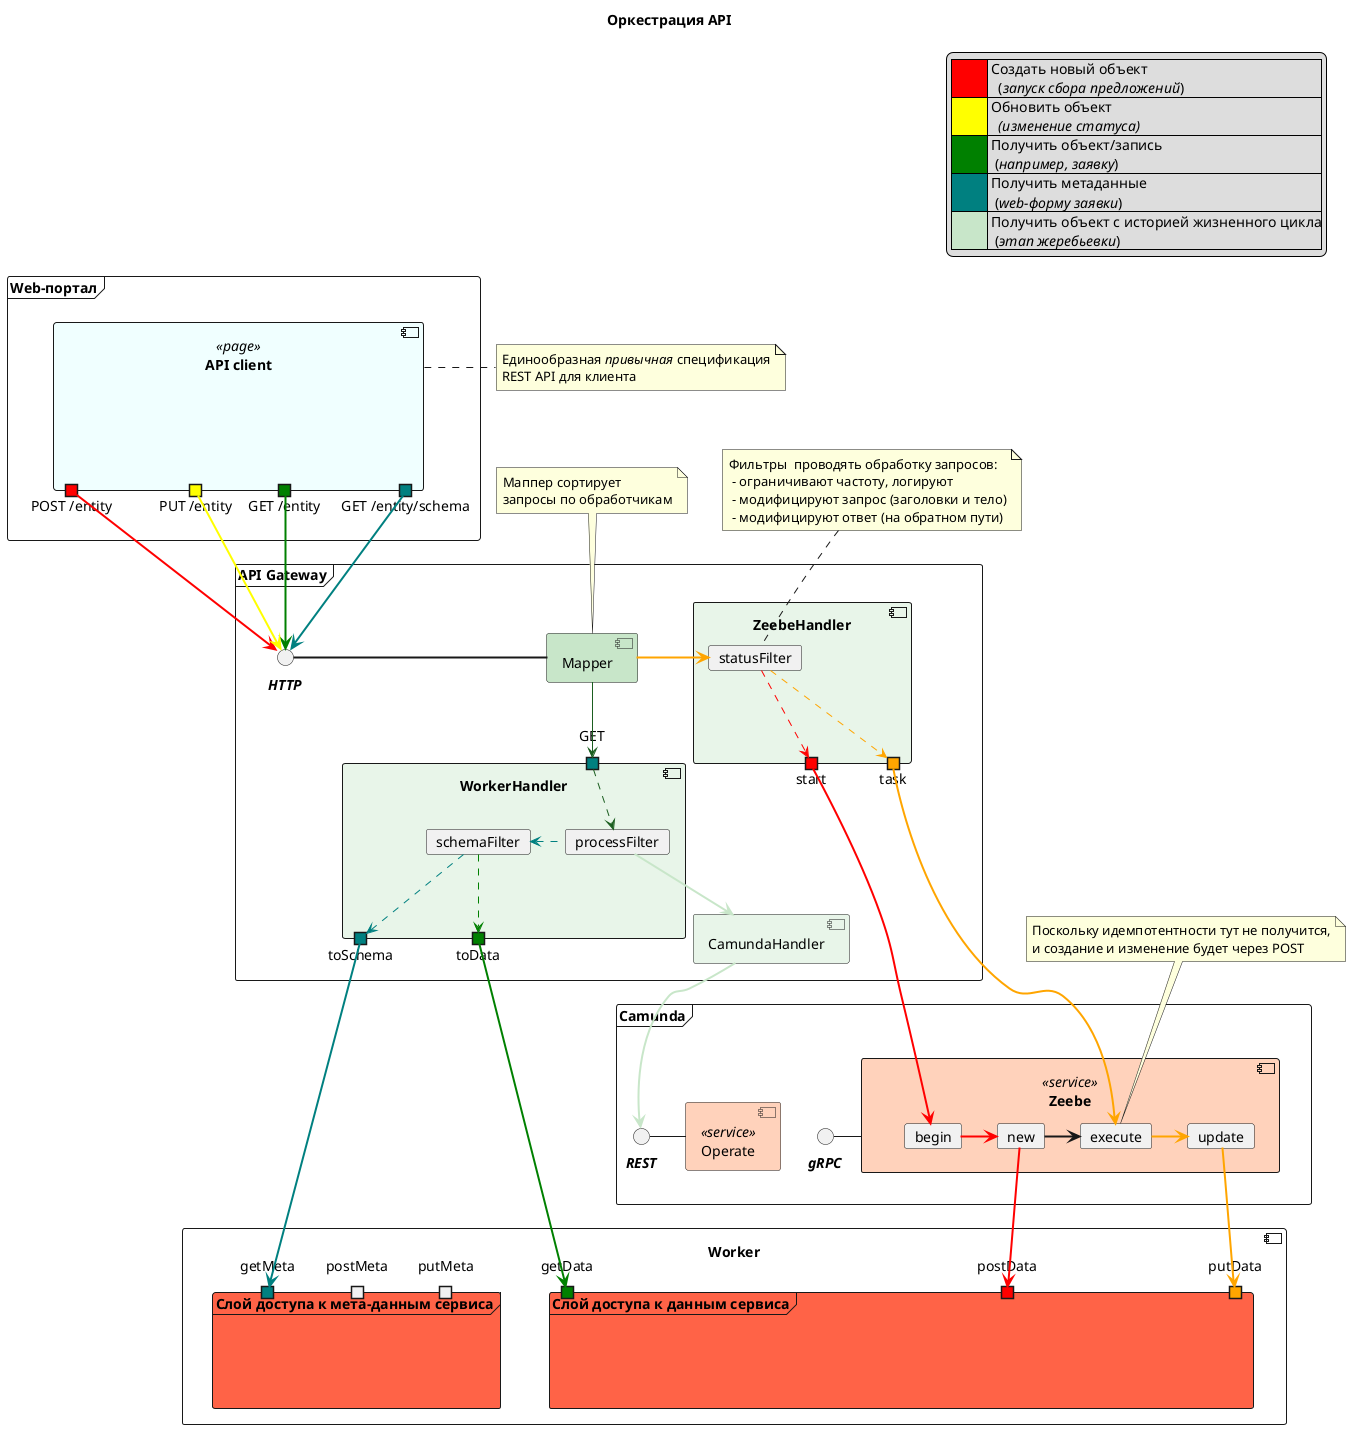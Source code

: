 @startuml
title Оркестрация API

legend top right
    |<#red>| Создать новый объект\n   (//запуск сбора предложений//)|
    |<#yellow>| Обновить объект\n   //(изменение статуса)//|
    |<#green>          | Получить объект/запись\n  (//например, заявку//)|
    |<#teal>| Получить метаданные\n  (//web-форму заявки//)|
    |<#C8E6C9>| Получить объект с историей жизненного цикла\n  (//этап жеребьевки//)|
endlegend

frame "Web-портал" {

    component "API client" as client <<page>> #F0FFFF {
      portout "GET /entity" as getEntity $get #green
      portout "GET /entity/schema" as getSchema $get #teal
      portout "POST /entity" as putEntity $edit #red
      portout "PUT /entity" as postEntity $edit #yellow
      postEntity --- putEntity
    }


}
note right of client: Единообразная //привычная// спецификация\nREST API для клиента

frame "API Gateway"   {
   () "//**HTTP**//" as HTTP
  HTTP -[thickness=2] [Mapper]
  [Mapper] #C8E6C9
  getEntity -[thickness=2]-> HTTP #green
  getSchema -[thickness=2]-> HTTP #teal
  putEntity -[thickness=2]-> HTTP #red
  postEntity -[thickness=2]-> HTTP #yellow



component "ZeebeHandler\n\n\n" as ZeebeHandler $edit #E8F5E9   {
        card statusFilter
        portout start #red
        portout task  #orange
        statusFilter .> start #red
        statusFilter .> task #orange
        start -[hidden].- task
'statusFilter ----------right[hidden]------------- lol
}
[Mapper] -[thickness=2]> statusFilter #orange
   component WorkerHandler $get #E8F5E9 {
        portin GET #008080
        card processFilter
        card schemaFilter
        portout  toData #green
        portout  toSchema #teal
   }
   Mapper --> GET #1B5E20
   GET .> processFilter #1B5E20
   [CamundaHandler] $get #E8F5E9
   processFilter -[thickness=2]-> [CamundaHandler]  #C8E6C9
   schemaFilter <. processFilter #008080
   schemaFilter .> toData  #green
   schemaFilter .> toSchema #teal

}

note top of Mapper: Маппер сортирует\nзапросы по обработчикам
note top of statusFilter: Фильтры  проводять обработку запросов:\n - ограничивают частоту, логируют\n - модифицируют запрос (заголовки и тело)\n - модифицируют ответ (на обратном пути)

frame Camunda {
    "//**gRPC**//" - [Zeebe]
    component Zeebe <<service>> $edit #FFD2BB   {
        card begin
        card  new
        card execute
        card update
        begin => new #red
         new =>  execute
         execute =>  update #orange
    }
    start -[thickness=2]-> begin #red
    task -[thickness=2]-> execute #orange

    component Operate <<service>> $get #FFD2BB
    () "//**REST**//" as REST
    REST - Operate
    CamundaHandler -[thickness=2]-> REST #C8E6C9

}
note top of execute: Поскольку идемпотентности тут не получится,\nи создание и изменение будет через POST
component Worker {
    frame "Слой доступа к данным сервиса" as data #FF6347  {
        portin  getData $get #green
        portin  postData $edit  #red
        portin  putData $edit  #orange
        new -[thickness=2]-> postData #red
        update -[thickness=2]-> putData #orange
        toData -[thickness=2]-> getData #green
        getData -[hidden]----------- postData
        postData -[hidden]----- putData
    }
    frame  "Слой доступа к мета-данным сервиса" $get #FF6347 {
        portin  getMeta #teal
        portin  postMeta
        portin  putMeta
        toSchema -[thickness=2]-> getMeta  #teal
    }

}
'remove $get
'remove @unlinked

@enduml
